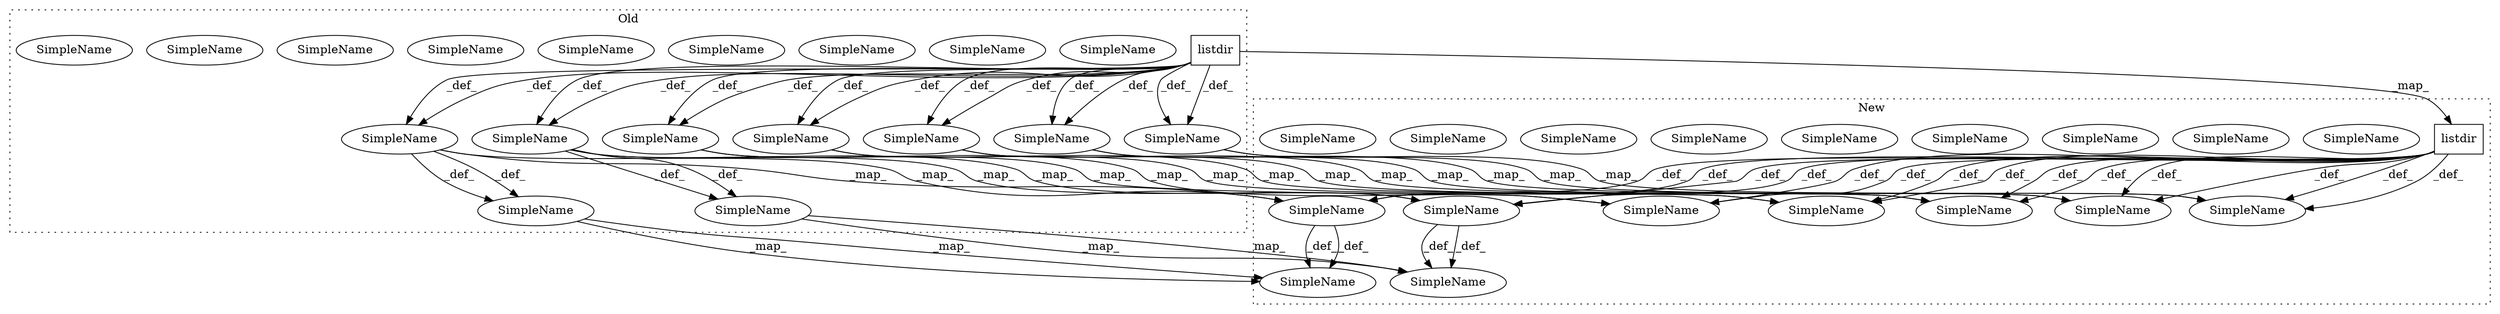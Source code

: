 digraph G {
subgraph cluster0 {
1 [label="listdir" a="32" s="2584,2593" l="8,1" shape="box"];
3 [label="SimpleName" a="42" s="2792" l="1" shape="ellipse"];
6 [label="SimpleName" a="42" s="2792" l="1" shape="ellipse"];
7 [label="SimpleName" a="42" s="2977" l="1" shape="ellipse"];
10 [label="SimpleName" a="42" s="2977" l="1" shape="ellipse"];
11 [label="SimpleName" a="42" s="2848" l="16" shape="ellipse"];
14 [label="SimpleName" a="42" s="2848" l="16" shape="ellipse"];
15 [label="SimpleName" a="42" s="2612" l="18" shape="ellipse"];
18 [label="SimpleName" a="42" s="2612" l="18" shape="ellipse"];
19 [label="SimpleName" a="42" s="2682" l="13" shape="ellipse"];
22 [label="SimpleName" a="42" s="2682" l="13" shape="ellipse"];
23 [label="SimpleName" a="42" s="2987" l="8" shape="ellipse"];
26 [label="SimpleName" a="42" s="2987" l="8" shape="ellipse"];
27 [label="SimpleName" a="42" s="2802" l="8" shape="ellipse"];
30 [label="SimpleName" a="42" s="2802" l="8" shape="ellipse"];
31 [label="SimpleName" a="42" s="2563" l="8" shape="ellipse"];
34 [label="SimpleName" a="42" s="2563" l="8" shape="ellipse"];
35 [label="SimpleName" a="42" s="2357" l="9" shape="ellipse"];
38 [label="SimpleName" a="42" s="2357" l="9" shape="ellipse"];
label = "Old";
style="dotted";
}
subgraph cluster1 {
2 [label="listdir" a="32" s="2577,2586" l="8,1" shape="box"];
4 [label="SimpleName" a="42" s="2784" l="1" shape="ellipse"];
5 [label="SimpleName" a="42" s="2784" l="1" shape="ellipse"];
8 [label="SimpleName" a="42" s="2969" l="1" shape="ellipse"];
9 [label="SimpleName" a="42" s="2969" l="1" shape="ellipse"];
12 [label="SimpleName" a="42" s="2840" l="16" shape="ellipse"];
13 [label="SimpleName" a="42" s="2840" l="16" shape="ellipse"];
16 [label="SimpleName" a="42" s="2604" l="18" shape="ellipse"];
17 [label="SimpleName" a="42" s="2604" l="18" shape="ellipse"];
20 [label="SimpleName" a="42" s="2674" l="13" shape="ellipse"];
21 [label="SimpleName" a="42" s="2674" l="13" shape="ellipse"];
24 [label="SimpleName" a="42" s="2979" l="8" shape="ellipse"];
25 [label="SimpleName" a="42" s="2979" l="8" shape="ellipse"];
28 [label="SimpleName" a="42" s="2794" l="8" shape="ellipse"];
29 [label="SimpleName" a="42" s="2794" l="8" shape="ellipse"];
32 [label="SimpleName" a="42" s="2563" l="8" shape="ellipse"];
33 [label="SimpleName" a="42" s="2563" l="8" shape="ellipse"];
36 [label="SimpleName" a="42" s="2357" l="9" shape="ellipse"];
37 [label="SimpleName" a="42" s="2357" l="9" shape="ellipse"];
label = "New";
style="dotted";
}
1 -> 38 [label="_def_"];
1 -> 34 [label="_def_"];
1 -> 10 [label="_def_"];
1 -> 14 [label="_def_"];
1 -> 6 [label="_def_"];
1 -> 34 [label="_def_"];
1 -> 18 [label="_def_"];
1 -> 14 [label="_def_"];
1 -> 6 [label="_def_"];
1 -> 18 [label="_def_"];
1 -> 22 [label="_def_"];
1 -> 38 [label="_def_"];
1 -> 2 [label="_map_"];
1 -> 10 [label="_def_"];
1 -> 22 [label="_def_"];
2 -> 17 [label="_def_"];
2 -> 37 [label="_def_"];
2 -> 5 [label="_def_"];
2 -> 13 [label="_def_"];
2 -> 33 [label="_def_"];
2 -> 17 [label="_def_"];
2 -> 13 [label="_def_"];
2 -> 37 [label="_def_"];
2 -> 33 [label="_def_"];
2 -> 5 [label="_def_"];
2 -> 21 [label="_def_"];
2 -> 9 [label="_def_"];
2 -> 21 [label="_def_"];
2 -> 9 [label="_def_"];
5 -> 29 [label="_def_"];
5 -> 29 [label="_def_"];
6 -> 30 [label="_def_"];
6 -> 30 [label="_def_"];
6 -> 5 [label="_map_"];
6 -> 5 [label="_map_"];
9 -> 25 [label="_def_"];
9 -> 25 [label="_def_"];
10 -> 26 [label="_def_"];
10 -> 9 [label="_map_"];
10 -> 26 [label="_def_"];
10 -> 9 [label="_map_"];
14 -> 13 [label="_map_"];
14 -> 13 [label="_map_"];
18 -> 17 [label="_map_"];
18 -> 17 [label="_map_"];
22 -> 21 [label="_map_"];
22 -> 21 [label="_map_"];
26 -> 25 [label="_map_"];
26 -> 25 [label="_map_"];
30 -> 29 [label="_map_"];
30 -> 29 [label="_map_"];
34 -> 33 [label="_map_"];
34 -> 33 [label="_map_"];
38 -> 37 [label="_map_"];
38 -> 37 [label="_map_"];
}